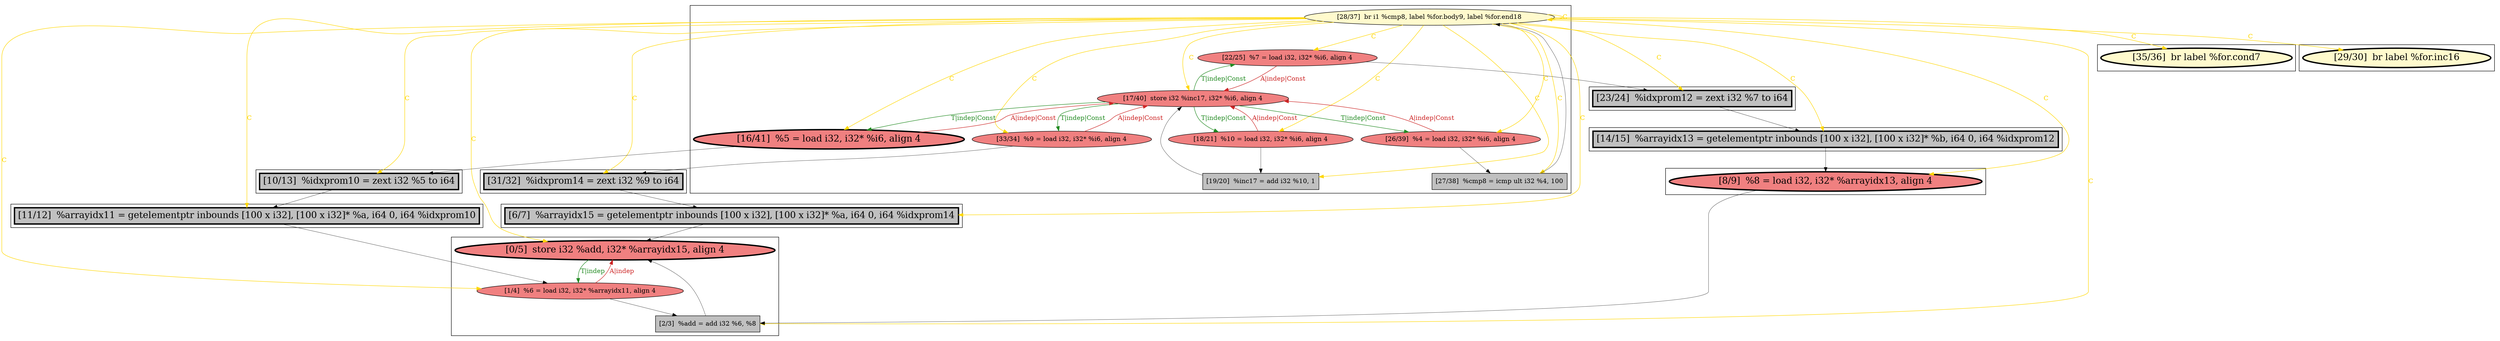 
digraph G {



node438->node426 [style=solid,color=gold,label="C",penwidth=1.0,fontcolor=gold ]
node439->node433 [style=solid,color=firebrick3,label="A|indep|Const",penwidth=1.0,fontcolor=firebrick3 ]
node433->node436 [style=solid,color=forestgreen,label="T|indep|Const",penwidth=1.0,fontcolor=forestgreen ]
node436->node433 [style=solid,color=firebrick3,label="A|indep|Const",penwidth=1.0,fontcolor=firebrick3 ]
node422->node421 [style=solid,color=forestgreen,label="T|indep",penwidth=1.0,fontcolor=forestgreen ]
node435->node429 [style=solid,color=black,label="",penwidth=0.5,fontcolor=black ]
node435->node433 [style=solid,color=firebrick3,label="A|indep|Const",penwidth=1.0,fontcolor=firebrick3 ]
node438->node434 [style=solid,color=gold,label="C",penwidth=1.0,fontcolor=gold ]
node433->node437 [style=solid,color=forestgreen,label="T|indep|Const",penwidth=1.0,fontcolor=forestgreen ]
node434->node426 [style=solid,color=black,label="",penwidth=0.5,fontcolor=black ]
node438->node428 [style=solid,color=gold,label="C",penwidth=1.0,fontcolor=gold ]
node433->node434 [style=solid,color=forestgreen,label="T|indep|Const",penwidth=1.0,fontcolor=forestgreen ]
node438->node422 [style=solid,color=gold,label="C",penwidth=1.0,fontcolor=gold ]
node421->node423 [style=solid,color=black,label="",penwidth=0.5,fontcolor=black ]
node438->node431 [style=solid,color=gold,label="C",penwidth=1.0,fontcolor=gold ]
node438->node439 [style=solid,color=gold,label="C",penwidth=1.0,fontcolor=gold ]
node438->node429 [style=solid,color=gold,label="C",penwidth=1.0,fontcolor=gold ]
node438->node437 [style=solid,color=gold,label="C",penwidth=1.0,fontcolor=gold ]
node423->node422 [style=solid,color=black,label="",penwidth=0.5,fontcolor=black ]
node438->node435 [style=solid,color=gold,label="C",penwidth=1.0,fontcolor=gold ]
node438->node438 [style=solid,color=gold,label="C",penwidth=1.0,fontcolor=gold ]
node433->node435 [style=solid,color=forestgreen,label="T|indep|Const",penwidth=1.0,fontcolor=forestgreen ]
node430->node421 [style=solid,color=black,label="",penwidth=0.5,fontcolor=black ]
node433->node439 [style=solid,color=forestgreen,label="T|indep|Const",penwidth=1.0,fontcolor=forestgreen ]
node439->node428 [style=solid,color=black,label="",penwidth=0.5,fontcolor=black ]
node438->node436 [style=solid,color=gold,label="C",penwidth=1.0,fontcolor=gold ]
node438->node433 [style=solid,color=gold,label="C",penwidth=1.0,fontcolor=gold ]
node438->node441 [style=solid,color=gold,label="C",penwidth=1.0,fontcolor=gold ]
node434->node433 [style=solid,color=firebrick3,label="A|indep|Const",penwidth=1.0,fontcolor=firebrick3 ]
node437->node432 [style=solid,color=black,label="",penwidth=0.5,fontcolor=black ]
node432->node433 [style=solid,color=black,label="",penwidth=0.5,fontcolor=black ]
node429->node424 [style=solid,color=black,label="",penwidth=0.5,fontcolor=black ]
node438->node440 [style=solid,color=gold,label="C",penwidth=1.0,fontcolor=gold ]
node438->node421 [style=solid,color=gold,label="C",penwidth=1.0,fontcolor=gold ]
node437->node433 [style=solid,color=firebrick3,label="A|indep|Const",penwidth=1.0,fontcolor=firebrick3 ]
node438->node424 [style=solid,color=gold,label="C",penwidth=1.0,fontcolor=gold ]
node426->node430 [style=solid,color=black,label="",penwidth=0.5,fontcolor=black ]
node438->node427 [style=solid,color=gold,label="C",penwidth=1.0,fontcolor=gold ]
node421->node422 [style=solid,color=firebrick3,label="A|indep",penwidth=1.0,fontcolor=firebrick3 ]
node441->node425 [style=solid,color=black,label="",penwidth=0.5,fontcolor=black ]
node424->node422 [style=solid,color=black,label="",penwidth=0.5,fontcolor=black ]
node440->node438 [style=solid,color=black,label="",penwidth=0.5,fontcolor=black ]
node428->node441 [style=solid,color=black,label="",penwidth=0.5,fontcolor=black ]
node436->node440 [style=solid,color=black,label="",penwidth=0.5,fontcolor=black ]
node438->node430 [style=solid,color=gold,label="C",penwidth=1.0,fontcolor=gold ]
node438->node423 [style=solid,color=gold,label="C",penwidth=1.0,fontcolor=gold ]
node438->node425 [style=solid,color=gold,label="C",penwidth=1.0,fontcolor=gold ]
node438->node432 [style=solid,color=gold,label="C",penwidth=1.0,fontcolor=gold ]
node425->node423 [style=solid,color=black,label="",penwidth=0.5,fontcolor=black ]


subgraph cluster10 {


node441 [penwidth=3.0,fontsize=20,fillcolor=grey,label="[14/15]  %arrayidx13 = getelementptr inbounds [100 x i32], [100 x i32]* %b, i64 0, i64 %idxprom12",shape=rectangle,style=filled ]



}

subgraph cluster9 {


node438 [fillcolor=lemonchiffon,label="[28/37]  br i1 %cmp8, label %for.body9, label %for.end18",shape=ellipse,style=filled ]
node433 [fillcolor=lightcoral,label="[17/40]  store i32 %inc17, i32* %i6, align 4",shape=ellipse,style=filled ]
node434 [penwidth=3.0,fontsize=20,fillcolor=lightcoral,label="[16/41]  %5 = load i32, i32* %i6, align 4",shape=ellipse,style=filled ]
node435 [fillcolor=lightcoral,label="[33/34]  %9 = load i32, i32* %i6, align 4",shape=ellipse,style=filled ]
node432 [fillcolor=grey,label="[19/20]  %inc17 = add i32 %10, 1",shape=rectangle,style=filled ]
node437 [fillcolor=lightcoral,label="[18/21]  %10 = load i32, i32* %i6, align 4",shape=ellipse,style=filled ]
node440 [fillcolor=grey,label="[27/38]  %cmp8 = icmp ult i32 %4, 100",shape=rectangle,style=filled ]
node439 [fillcolor=lightcoral,label="[22/25]  %7 = load i32, i32* %i6, align 4",shape=ellipse,style=filled ]
node436 [fillcolor=lightcoral,label="[26/39]  %4 = load i32, i32* %i6, align 4",shape=ellipse,style=filled ]



}

subgraph cluster8 {


node431 [penwidth=3.0,fontsize=20,fillcolor=lemonchiffon,label="[35/36]  br label %for.cond7",shape=ellipse,style=filled ]



}

subgraph cluster7 {


node430 [penwidth=3.0,fontsize=20,fillcolor=grey,label="[11/12]  %arrayidx11 = getelementptr inbounds [100 x i32], [100 x i32]* %a, i64 0, i64 %idxprom10",shape=rectangle,style=filled ]



}

subgraph cluster6 {


node429 [penwidth=3.0,fontsize=20,fillcolor=grey,label="[31/32]  %idxprom14 = zext i32 %9 to i64",shape=rectangle,style=filled ]



}

subgraph cluster0 {


node423 [fillcolor=grey,label="[2/3]  %add = add i32 %6, %8",shape=rectangle,style=filled ]
node421 [fillcolor=lightcoral,label="[1/4]  %6 = load i32, i32* %arrayidx11, align 4",shape=ellipse,style=filled ]
node422 [penwidth=3.0,fontsize=20,fillcolor=lightcoral,label="[0/5]  store i32 %add, i32* %arrayidx15, align 4",shape=ellipse,style=filled ]



}

subgraph cluster5 {


node428 [penwidth=3.0,fontsize=20,fillcolor=grey,label="[23/24]  %idxprom12 = zext i32 %7 to i64",shape=rectangle,style=filled ]



}

subgraph cluster1 {


node424 [penwidth=3.0,fontsize=20,fillcolor=grey,label="[6/7]  %arrayidx15 = getelementptr inbounds [100 x i32], [100 x i32]* %a, i64 0, i64 %idxprom14",shape=rectangle,style=filled ]



}

subgraph cluster2 {


node425 [penwidth=3.0,fontsize=20,fillcolor=lightcoral,label="[8/9]  %8 = load i32, i32* %arrayidx13, align 4",shape=ellipse,style=filled ]



}

subgraph cluster3 {


node426 [penwidth=3.0,fontsize=20,fillcolor=grey,label="[10/13]  %idxprom10 = zext i32 %5 to i64",shape=rectangle,style=filled ]



}

subgraph cluster4 {


node427 [penwidth=3.0,fontsize=20,fillcolor=lemonchiffon,label="[29/30]  br label %for.inc16",shape=ellipse,style=filled ]



}

}
